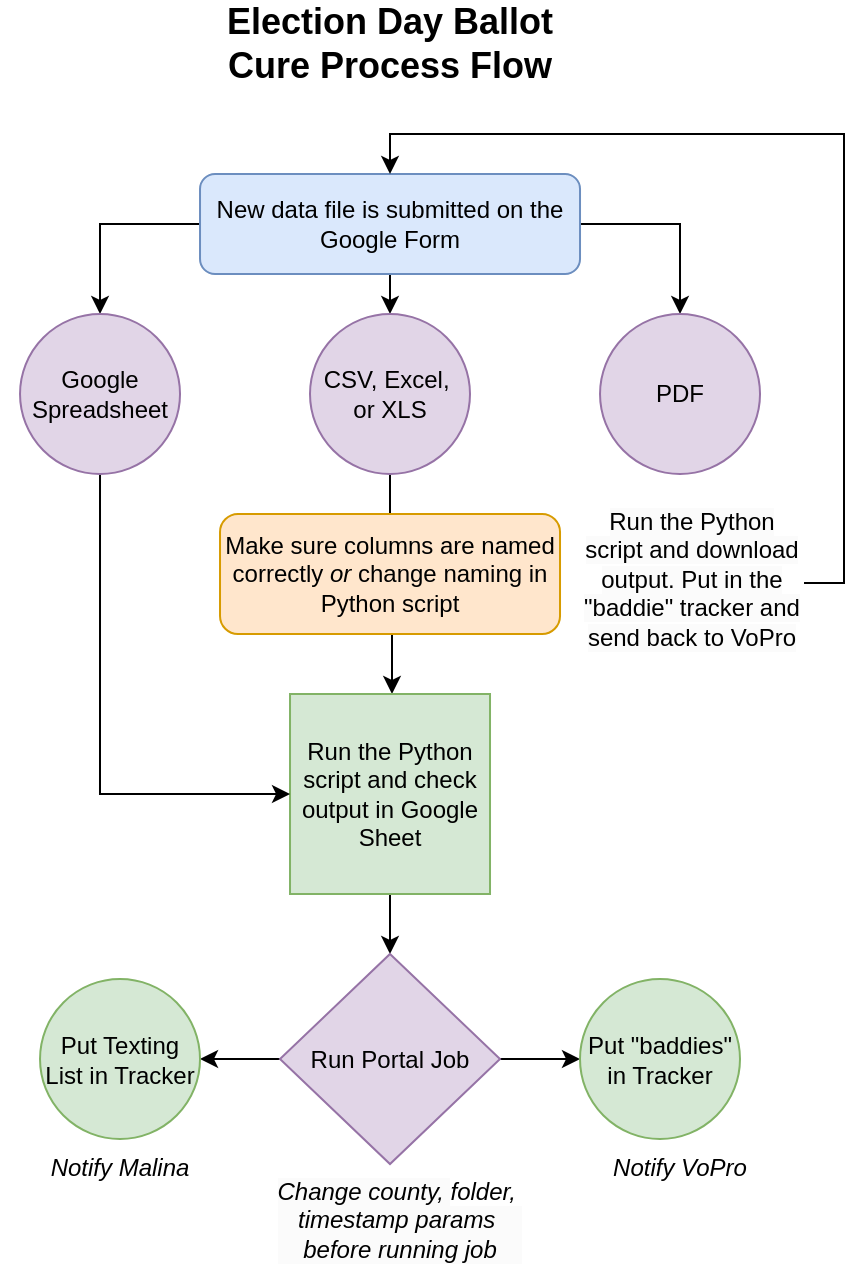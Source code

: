 <mxfile version="24.8.3">
  <diagram name="Page-1" id="iPxniwL-uj9Jycb2jcTf">
    <mxGraphModel dx="1195" dy="683" grid="1" gridSize="10" guides="1" tooltips="1" connect="1" arrows="1" fold="1" page="1" pageScale="1" pageWidth="550" pageHeight="700" math="0" shadow="0">
      <root>
        <mxCell id="0" />
        <mxCell id="1" parent="0" />
        <mxCell id="ITI4MnM3E74FtWf_5-Pb-8" style="edgeStyle=orthogonalEdgeStyle;rounded=0;orthogonalLoop=1;jettySize=auto;html=1;exitX=0.5;exitY=1;exitDx=0;exitDy=0;entryX=0.5;entryY=0;entryDx=0;entryDy=0;" edge="1" parent="1" source="ITI4MnM3E74FtWf_5-Pb-1" target="ITI4MnM3E74FtWf_5-Pb-5">
          <mxGeometry relative="1" as="geometry" />
        </mxCell>
        <mxCell id="ITI4MnM3E74FtWf_5-Pb-22" style="edgeStyle=orthogonalEdgeStyle;rounded=0;orthogonalLoop=1;jettySize=auto;html=1;entryX=0.5;entryY=0;entryDx=0;entryDy=0;" edge="1" parent="1" source="ITI4MnM3E74FtWf_5-Pb-1" target="ITI4MnM3E74FtWf_5-Pb-20">
          <mxGeometry relative="1" as="geometry" />
        </mxCell>
        <mxCell id="ITI4MnM3E74FtWf_5-Pb-23" style="edgeStyle=orthogonalEdgeStyle;rounded=0;orthogonalLoop=1;jettySize=auto;html=1;exitX=1;exitY=0.5;exitDx=0;exitDy=0;" edge="1" parent="1" source="ITI4MnM3E74FtWf_5-Pb-1" target="ITI4MnM3E74FtWf_5-Pb-6">
          <mxGeometry relative="1" as="geometry" />
        </mxCell>
        <mxCell id="ITI4MnM3E74FtWf_5-Pb-1" value="New data file is submitted on the Google Form" style="rounded=1;whiteSpace=wrap;html=1;fillColor=#dae8fc;strokeColor=#6c8ebf;" vertex="1" parent="1">
          <mxGeometry x="170.01" y="112" width="190" height="50" as="geometry" />
        </mxCell>
        <mxCell id="ITI4MnM3E74FtWf_5-Pb-14" style="edgeStyle=orthogonalEdgeStyle;rounded=0;orthogonalLoop=1;jettySize=auto;html=1;exitX=0.5;exitY=1;exitDx=0;exitDy=0;entryX=0.5;entryY=0;entryDx=0;entryDy=0;" edge="1" parent="1" source="ITI4MnM3E74FtWf_5-Pb-5" target="ITI4MnM3E74FtWf_5-Pb-18">
          <mxGeometry relative="1" as="geometry">
            <mxPoint x="265.01" y="392" as="targetPoint" />
            <Array as="points">
              <mxPoint x="265.01" y="327" />
              <mxPoint x="266.01" y="327" />
            </Array>
          </mxGeometry>
        </mxCell>
        <mxCell id="ITI4MnM3E74FtWf_5-Pb-5" value="CSV, Excel,&amp;nbsp;&lt;div&gt;or XLS&lt;/div&gt;" style="ellipse;whiteSpace=wrap;html=1;aspect=fixed;fillColor=#e1d5e7;strokeColor=#9673a6;" vertex="1" parent="1">
          <mxGeometry x="225" y="182" width="80" height="80" as="geometry" />
        </mxCell>
        <mxCell id="ITI4MnM3E74FtWf_5-Pb-6" value="PDF" style="ellipse;whiteSpace=wrap;html=1;aspect=fixed;fillColor=#e1d5e7;strokeColor=#9673a6;" vertex="1" parent="1">
          <mxGeometry x="370.01" y="182" width="80" height="80" as="geometry" />
        </mxCell>
        <mxCell id="ITI4MnM3E74FtWf_5-Pb-41" style="edgeStyle=orthogonalEdgeStyle;rounded=0;orthogonalLoop=1;jettySize=auto;html=1;exitX=0.5;exitY=1;exitDx=0;exitDy=0;entryX=0.5;entryY=0;entryDx=0;entryDy=0;" edge="1" parent="1" source="ITI4MnM3E74FtWf_5-Pb-18" target="ITI4MnM3E74FtWf_5-Pb-32">
          <mxGeometry relative="1" as="geometry" />
        </mxCell>
        <mxCell id="ITI4MnM3E74FtWf_5-Pb-18" value="&lt;div&gt;Run the Python script and check output in Google Sheet&lt;/div&gt;" style="whiteSpace=wrap;html=1;aspect=fixed;fillColor=#d5e8d4;strokeColor=#82b366;" vertex="1" parent="1">
          <mxGeometry x="215.01" y="372" width="100" height="100" as="geometry" />
        </mxCell>
        <mxCell id="ITI4MnM3E74FtWf_5-Pb-19" value="Make sure columns are named correctly&amp;nbsp;&lt;i&gt;or&amp;nbsp;&lt;/i&gt;change naming in Python script" style="rounded=1;whiteSpace=wrap;html=1;fillColor=#ffe6cc;strokeColor=#d79b00;" vertex="1" parent="1">
          <mxGeometry x="180.01" y="282" width="170" height="60" as="geometry" />
        </mxCell>
        <mxCell id="ITI4MnM3E74FtWf_5-Pb-25" style="edgeStyle=orthogonalEdgeStyle;rounded=0;orthogonalLoop=1;jettySize=auto;html=1;exitX=0.5;exitY=1;exitDx=0;exitDy=0;entryX=0;entryY=0.5;entryDx=0;entryDy=0;" edge="1" parent="1" source="ITI4MnM3E74FtWf_5-Pb-20" target="ITI4MnM3E74FtWf_5-Pb-18">
          <mxGeometry relative="1" as="geometry" />
        </mxCell>
        <mxCell id="ITI4MnM3E74FtWf_5-Pb-20" value="Google Spreadsheet" style="ellipse;whiteSpace=wrap;html=1;aspect=fixed;fillColor=#e1d5e7;strokeColor=#9673a6;" vertex="1" parent="1">
          <mxGeometry x="80.01" y="182" width="80" height="80" as="geometry" />
        </mxCell>
        <mxCell id="ITI4MnM3E74FtWf_5-Pb-47" style="edgeStyle=orthogonalEdgeStyle;rounded=0;orthogonalLoop=1;jettySize=auto;html=1;exitX=1;exitY=0.5;exitDx=0;exitDy=0;entryX=0.5;entryY=0;entryDx=0;entryDy=0;" edge="1" parent="1" source="ITI4MnM3E74FtWf_5-Pb-28" target="ITI4MnM3E74FtWf_5-Pb-1">
          <mxGeometry relative="1" as="geometry" />
        </mxCell>
        <mxCell id="ITI4MnM3E74FtWf_5-Pb-28" value="&lt;span style=&quot;color: rgb(0, 0, 0); font-family: Helvetica; font-size: 12px; font-style: normal; font-variant-ligatures: normal; font-variant-caps: normal; font-weight: 400; letter-spacing: normal; orphans: 2; text-indent: 0px; text-transform: none; widows: 2; word-spacing: 0px; -webkit-text-stroke-width: 0px; white-space: normal; background-color: rgb(251, 251, 251); text-decoration-thickness: initial; text-decoration-style: initial; text-decoration-color: initial; float: none; display: inline !important;&quot;&gt;Run the Python script and download output. Put in the &quot;baddie&quot; tracker and send back to VoPro&lt;/span&gt;" style="text;whiteSpace=wrap;html=1;align=center;" vertex="1" parent="1">
          <mxGeometry x="360.01" y="272" width="112" height="89" as="geometry" />
        </mxCell>
        <mxCell id="ITI4MnM3E74FtWf_5-Pb-42" style="edgeStyle=orthogonalEdgeStyle;rounded=0;orthogonalLoop=1;jettySize=auto;html=1;exitX=0;exitY=0.5;exitDx=0;exitDy=0;entryX=1;entryY=0.5;entryDx=0;entryDy=0;" edge="1" parent="1" source="ITI4MnM3E74FtWf_5-Pb-32" target="ITI4MnM3E74FtWf_5-Pb-38">
          <mxGeometry relative="1" as="geometry" />
        </mxCell>
        <mxCell id="ITI4MnM3E74FtWf_5-Pb-43" style="edgeStyle=orthogonalEdgeStyle;rounded=0;orthogonalLoop=1;jettySize=auto;html=1;exitX=1;exitY=0.5;exitDx=0;exitDy=0;" edge="1" parent="1" source="ITI4MnM3E74FtWf_5-Pb-32" target="ITI4MnM3E74FtWf_5-Pb-39">
          <mxGeometry relative="1" as="geometry" />
        </mxCell>
        <mxCell id="ITI4MnM3E74FtWf_5-Pb-32" value="Run Portal Job" style="rhombus;whiteSpace=wrap;html=1;fillColor=#e1d5e7;strokeColor=#9673a6;" vertex="1" parent="1">
          <mxGeometry x="210" y="502" width="110" height="105" as="geometry" />
        </mxCell>
        <mxCell id="ITI4MnM3E74FtWf_5-Pb-35" value="&lt;span style=&quot;forced-color-adjust: none; color: rgb(0, 0, 0); font-family: Helvetica; font-size: 12px; font-variant-ligatures: normal; font-variant-caps: normal; font-weight: 400; letter-spacing: normal; orphans: 2; text-indent: 0px; text-transform: none; widows: 2; word-spacing: 0px; -webkit-text-stroke-width: 0px; white-space: nowrap; background-color: rgb(251, 251, 251); text-decoration-thickness: initial; text-decoration-style: initial; text-decoration-color: initial;&quot;&gt;Change county,&amp;nbsp;&lt;/span&gt;&lt;span style=&quot;text-wrap-mode: nowrap;&quot;&gt;folder,&amp;nbsp;&lt;/span&gt;&lt;div style=&quot;forced-color-adjust: none; color: rgb(0, 0, 0); font-family: Helvetica; font-size: 12px; font-variant-ligatures: normal; font-variant-caps: normal; font-weight: 400; letter-spacing: normal; orphans: 2; text-indent: 0px; text-transform: none; widows: 2; word-spacing: 0px; -webkit-text-stroke-width: 0px; white-space: normal; background-color: rgb(251, 251, 251); text-decoration-thickness: initial; text-decoration-style: initial; text-decoration-color: initial;&quot;&gt;&lt;div style=&quot;forced-color-adjust: none; text-wrap-mode: nowrap;&quot;&gt;timestamp&amp;nbsp;&lt;span style=&quot;forced-color-adjust: none; background-color: initial;&quot;&gt;params&amp;nbsp;&lt;/span&gt;&lt;/div&gt;&lt;div style=&quot;forced-color-adjust: none; text-wrap-mode: nowrap;&quot;&gt;&lt;span style=&quot;forced-color-adjust: none; background-color: initial;&quot;&gt;before&amp;nbsp;&lt;/span&gt;&lt;span style=&quot;forced-color-adjust: none; background-color: initial;&quot;&gt;running job&lt;/span&gt;&lt;/div&gt;&lt;/div&gt;" style="text;whiteSpace=wrap;html=1;align=center;fontStyle=2" vertex="1" parent="1">
          <mxGeometry x="210" y="607" width="120.01" height="60" as="geometry" />
        </mxCell>
        <mxCell id="ITI4MnM3E74FtWf_5-Pb-38" value="Put Texting List in Tracker" style="ellipse;whiteSpace=wrap;html=1;aspect=fixed;fillColor=#d5e8d4;strokeColor=#82b366;" vertex="1" parent="1">
          <mxGeometry x="90.01" y="514.5" width="80" height="80" as="geometry" />
        </mxCell>
        <mxCell id="ITI4MnM3E74FtWf_5-Pb-39" value="Put &quot;baddies&quot; in Tracker" style="ellipse;whiteSpace=wrap;html=1;aspect=fixed;fillColor=#d5e8d4;strokeColor=#82b366;" vertex="1" parent="1">
          <mxGeometry x="360" y="514.5" width="80" height="80" as="geometry" />
        </mxCell>
        <mxCell id="ITI4MnM3E74FtWf_5-Pb-44" value="&lt;span style=&quot;text-wrap-mode: nowrap;&quot;&gt;Notify Malina&lt;/span&gt;" style="text;whiteSpace=wrap;html=1;align=center;fontStyle=2" vertex="1" parent="1">
          <mxGeometry x="70" y="594.5" width="120.01" height="60" as="geometry" />
        </mxCell>
        <mxCell id="ITI4MnM3E74FtWf_5-Pb-45" value="&lt;span style=&quot;text-wrap-mode: nowrap;&quot;&gt;Notify VoPro&lt;/span&gt;" style="text;whiteSpace=wrap;html=1;align=center;fontStyle=2" vertex="1" parent="1">
          <mxGeometry x="350" y="594.5" width="120.01" height="60" as="geometry" />
        </mxCell>
        <mxCell id="ITI4MnM3E74FtWf_5-Pb-46" value="Election Day Ballot Cure Process Flow" style="text;html=1;align=center;verticalAlign=middle;whiteSpace=wrap;rounded=0;fontSize=18;fontStyle=1" vertex="1" parent="1">
          <mxGeometry x="170" y="32" width="190" height="30" as="geometry" />
        </mxCell>
      </root>
    </mxGraphModel>
  </diagram>
</mxfile>
